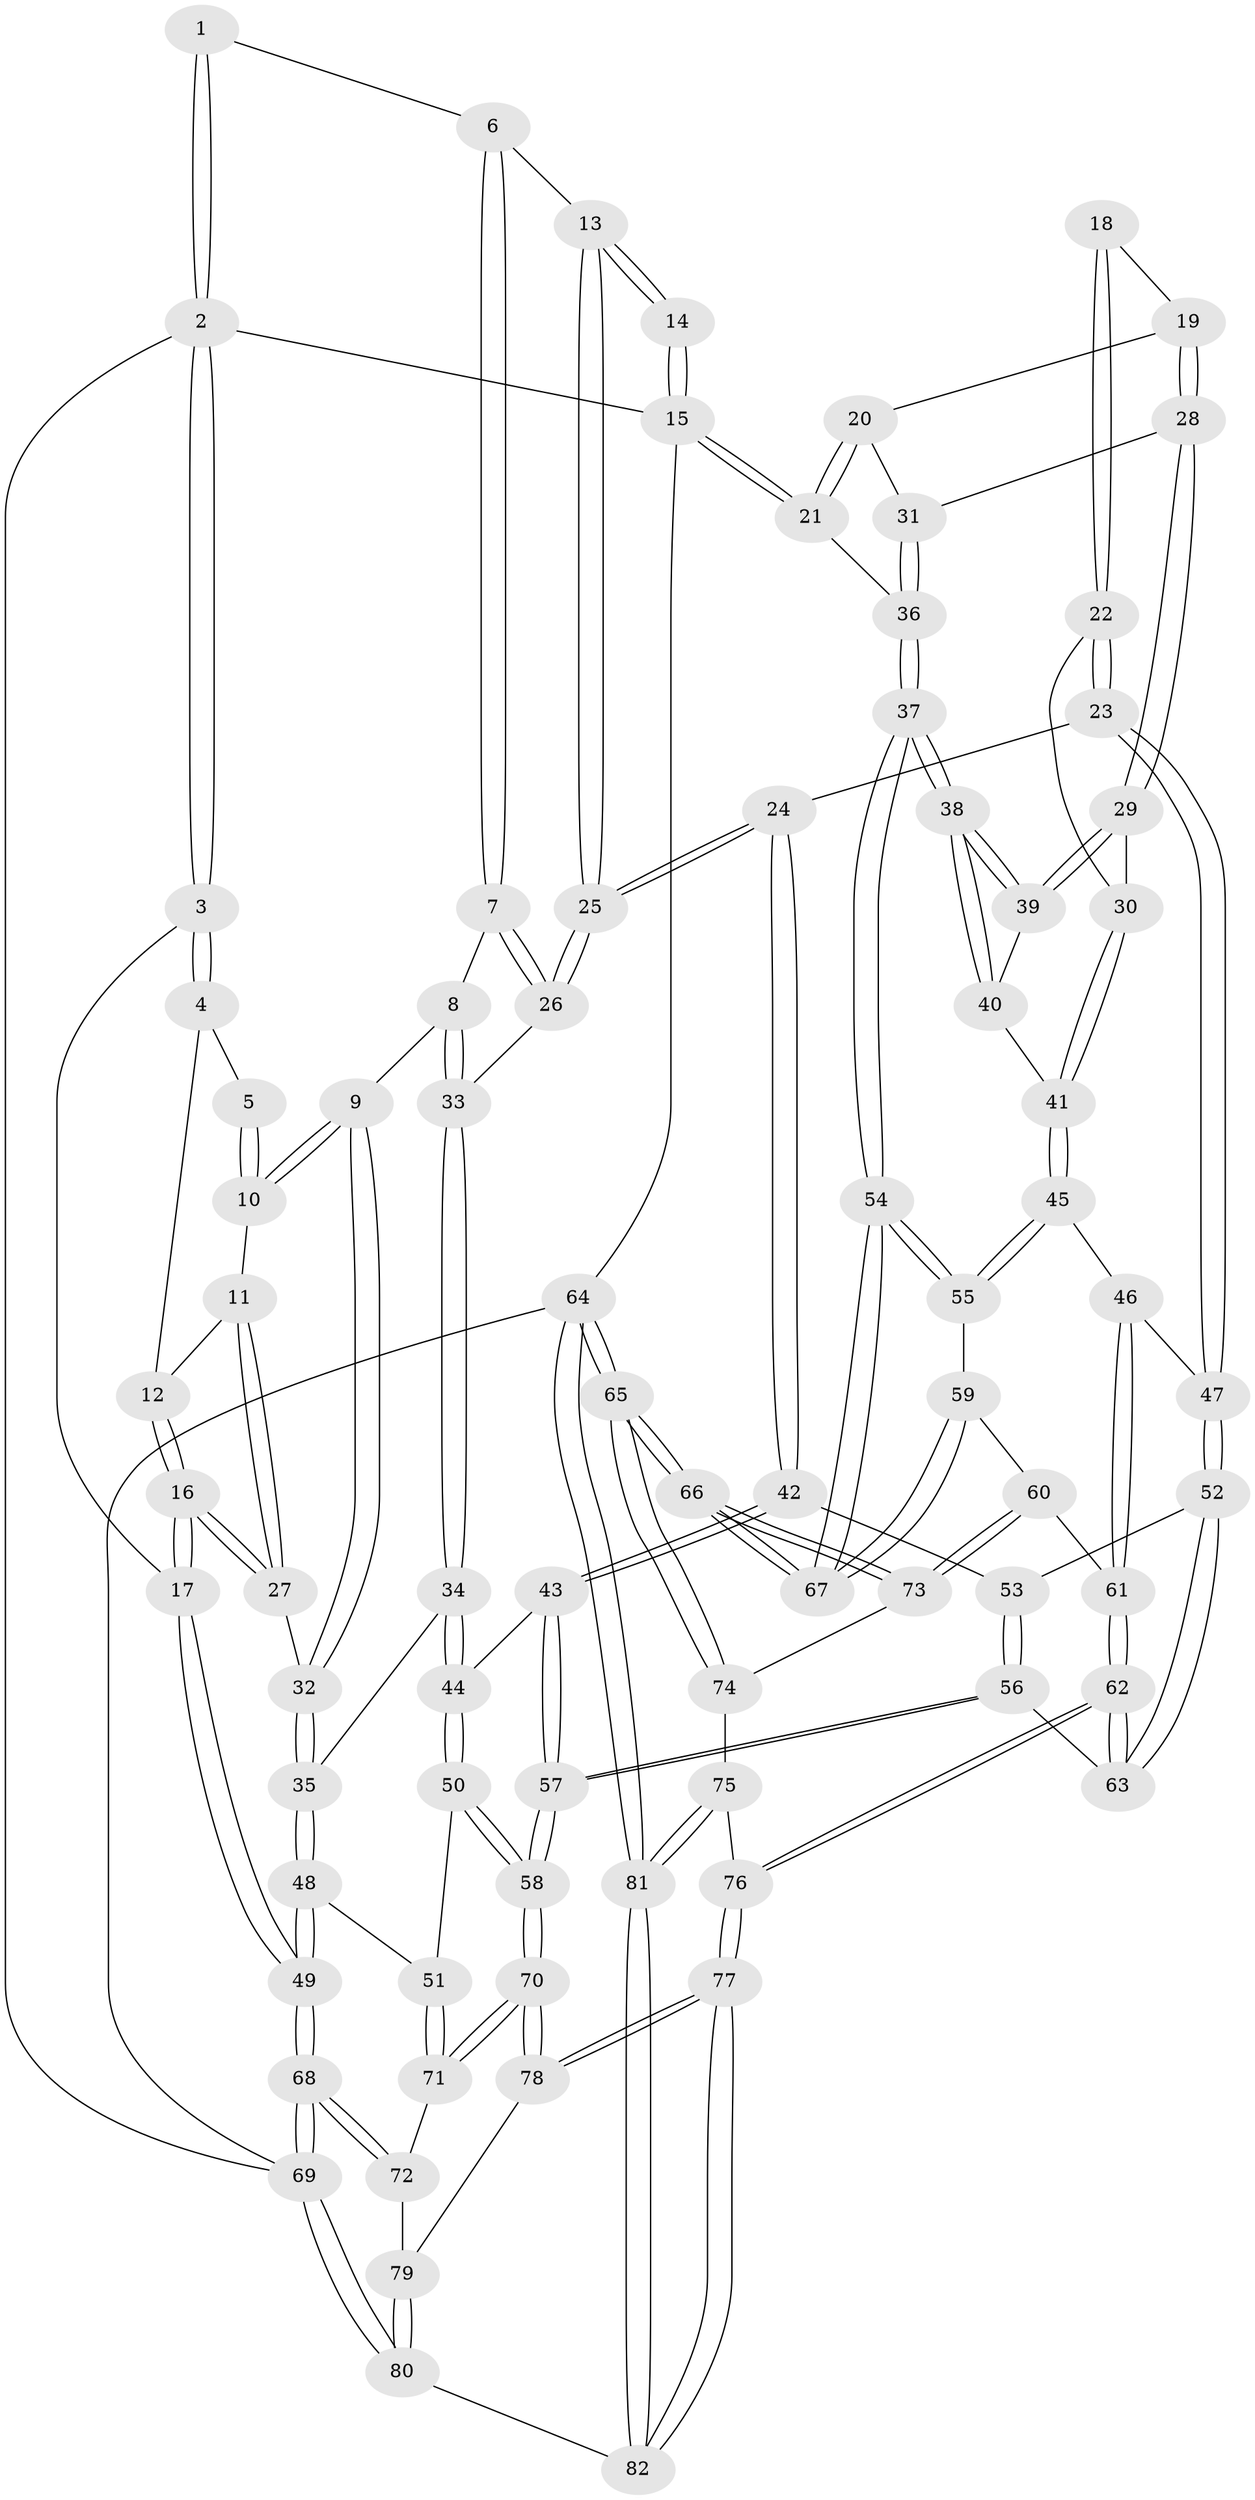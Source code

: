 // Generated by graph-tools (version 1.1) at 2025/38/03/09/25 02:38:32]
// undirected, 82 vertices, 202 edges
graph export_dot {
graph [start="1"]
  node [color=gray90,style=filled];
  1 [pos="+0.2594414938803194+0"];
  2 [pos="+0+0"];
  3 [pos="+0+0"];
  4 [pos="+0.029422746088828385+0.0986189722153936"];
  5 [pos="+0.16985366722580786+0"];
  6 [pos="+0.4068909041199332+0"];
  7 [pos="+0.24100469852371625+0.1722334112512999"];
  8 [pos="+0.17418820381859962+0.20253131293980559"];
  9 [pos="+0.16937312230417237+0.2039097044502026"];
  10 [pos="+0.13031387401058664+0.14097754310116636"];
  11 [pos="+0.10330461144579545+0.14360669374137686"];
  12 [pos="+0.05194775310343603+0.13808413872571335"];
  13 [pos="+0.43250211776870207+0"];
  14 [pos="+0.5979805437238961+0"];
  15 [pos="+1+0"];
  16 [pos="+0+0.315725080292491"];
  17 [pos="+0+0.3421745352147624"];
  18 [pos="+0.6785568456558333+0"];
  19 [pos="+0.8620042603315841+0.11631425878827913"];
  20 [pos="+0.9556748700685176+0.07557597332628775"];
  21 [pos="+1+0"];
  22 [pos="+0.6795017948460297+0.223334165018012"];
  23 [pos="+0.6046998114409222+0.27179567556865525"];
  24 [pos="+0.45188095405233925+0.2675741890841679"];
  25 [pos="+0.43939547337891793+0.24701909462409355"];
  26 [pos="+0.3452352166424344+0.24885694787516613"];
  27 [pos="+0.011486456268938922+0.29059748628466875"];
  28 [pos="+0.8588758177739084+0.23236519337644312"];
  29 [pos="+0.856570055505955+0.2343158312592933"];
  30 [pos="+0.6934608335452794+0.23036224614142586"];
  31 [pos="+0.9559719184641444+0.24860296270320417"];
  32 [pos="+0.1462078395942266+0.2823969185745924"];
  33 [pos="+0.305035998145828+0.2674982144733073"];
  34 [pos="+0.2183983023429855+0.3308129800464997"];
  35 [pos="+0.17658560801497122+0.32157176897274664"];
  36 [pos="+1+0.34029130718087114"];
  37 [pos="+1+0.4469405532973692"];
  38 [pos="+1+0.4180414927026385"];
  39 [pos="+0.8446233335969828+0.32288392234157975"];
  40 [pos="+0.801995792332954+0.3892287321959866"];
  41 [pos="+0.7763436927333757+0.4122341976137173"];
  42 [pos="+0.4267044955200223+0.4113530965660357"];
  43 [pos="+0.368496968339916+0.45257374919307575"];
  44 [pos="+0.32998278688701804+0.45767784242703474"];
  45 [pos="+0.763054989229787+0.44400250331094326"];
  46 [pos="+0.6975373380968608+0.4691465882018162"];
  47 [pos="+0.6652269363883637+0.4700186540271899"];
  48 [pos="+0.09691434611781809+0.5281162769493196"];
  49 [pos="+0+0.5838537482197955"];
  50 [pos="+0.2419368845917585+0.5228900580855522"];
  51 [pos="+0.19300109650382455+0.5471199666182927"];
  52 [pos="+0.6305577654359417+0.49019103390476315"];
  53 [pos="+0.4664874203482845+0.4359706670180461"];
  54 [pos="+1+0.5054513809285928"];
  55 [pos="+0.8793972446453207+0.5297506406798035"];
  56 [pos="+0.5138093295751047+0.6801491154906636"];
  57 [pos="+0.4298556823855215+0.6937292392982506"];
  58 [pos="+0.4216336087803929+0.6997628704676145"];
  59 [pos="+0.80201574034294+0.6753558570583054"];
  60 [pos="+0.79773471816857+0.6777431655462575"];
  61 [pos="+0.7743596624076997+0.6802621521861306"];
  62 [pos="+0.6483541317633494+0.7486682060063776"];
  63 [pos="+0.5752818512310409+0.6830438899861166"];
  64 [pos="+1+1"];
  65 [pos="+1+1"];
  66 [pos="+1+0.84267316043007"];
  67 [pos="+1+0.7644945839184963"];
  68 [pos="+0+0.6202588087027738"];
  69 [pos="+0+1"];
  70 [pos="+0.34160464738172186+0.7783857803012295"];
  71 [pos="+0.25515514196603944+0.7050644776615614"];
  72 [pos="+0.06356508841564892+0.745189920872772"];
  73 [pos="+0.8541806877470921+0.7956607731032334"];
  74 [pos="+0.8015174933096331+0.860455575095244"];
  75 [pos="+0.7227824208563952+0.8834583098597804"];
  76 [pos="+0.6558020798082653+0.8340022726575624"];
  77 [pos="+0.35478795341563013+1"];
  78 [pos="+0.32992927794155713+0.8664158819623623"];
  79 [pos="+0.09977082886836787+0.7916089394370309"];
  80 [pos="+0.141162225913176+1"];
  81 [pos="+0.879557732292262+1"];
  82 [pos="+0.3516053606833435+1"];
  1 -- 2;
  1 -- 2;
  1 -- 6;
  2 -- 3;
  2 -- 3;
  2 -- 15;
  2 -- 69;
  3 -- 4;
  3 -- 4;
  3 -- 17;
  4 -- 5;
  4 -- 12;
  5 -- 10;
  5 -- 10;
  6 -- 7;
  6 -- 7;
  6 -- 13;
  7 -- 8;
  7 -- 26;
  7 -- 26;
  8 -- 9;
  8 -- 33;
  8 -- 33;
  9 -- 10;
  9 -- 10;
  9 -- 32;
  9 -- 32;
  10 -- 11;
  11 -- 12;
  11 -- 27;
  11 -- 27;
  12 -- 16;
  12 -- 16;
  13 -- 14;
  13 -- 14;
  13 -- 25;
  13 -- 25;
  14 -- 15;
  14 -- 15;
  15 -- 21;
  15 -- 21;
  15 -- 64;
  16 -- 17;
  16 -- 17;
  16 -- 27;
  16 -- 27;
  17 -- 49;
  17 -- 49;
  18 -- 19;
  18 -- 22;
  18 -- 22;
  19 -- 20;
  19 -- 28;
  19 -- 28;
  20 -- 21;
  20 -- 21;
  20 -- 31;
  21 -- 36;
  22 -- 23;
  22 -- 23;
  22 -- 30;
  23 -- 24;
  23 -- 47;
  23 -- 47;
  24 -- 25;
  24 -- 25;
  24 -- 42;
  24 -- 42;
  25 -- 26;
  25 -- 26;
  26 -- 33;
  27 -- 32;
  28 -- 29;
  28 -- 29;
  28 -- 31;
  29 -- 30;
  29 -- 39;
  29 -- 39;
  30 -- 41;
  30 -- 41;
  31 -- 36;
  31 -- 36;
  32 -- 35;
  32 -- 35;
  33 -- 34;
  33 -- 34;
  34 -- 35;
  34 -- 44;
  34 -- 44;
  35 -- 48;
  35 -- 48;
  36 -- 37;
  36 -- 37;
  37 -- 38;
  37 -- 38;
  37 -- 54;
  37 -- 54;
  38 -- 39;
  38 -- 39;
  38 -- 40;
  38 -- 40;
  39 -- 40;
  40 -- 41;
  41 -- 45;
  41 -- 45;
  42 -- 43;
  42 -- 43;
  42 -- 53;
  43 -- 44;
  43 -- 57;
  43 -- 57;
  44 -- 50;
  44 -- 50;
  45 -- 46;
  45 -- 55;
  45 -- 55;
  46 -- 47;
  46 -- 61;
  46 -- 61;
  47 -- 52;
  47 -- 52;
  48 -- 49;
  48 -- 49;
  48 -- 51;
  49 -- 68;
  49 -- 68;
  50 -- 51;
  50 -- 58;
  50 -- 58;
  51 -- 71;
  51 -- 71;
  52 -- 53;
  52 -- 63;
  52 -- 63;
  53 -- 56;
  53 -- 56;
  54 -- 55;
  54 -- 55;
  54 -- 67;
  54 -- 67;
  55 -- 59;
  56 -- 57;
  56 -- 57;
  56 -- 63;
  57 -- 58;
  57 -- 58;
  58 -- 70;
  58 -- 70;
  59 -- 60;
  59 -- 67;
  59 -- 67;
  60 -- 61;
  60 -- 73;
  60 -- 73;
  61 -- 62;
  61 -- 62;
  62 -- 63;
  62 -- 63;
  62 -- 76;
  62 -- 76;
  64 -- 65;
  64 -- 65;
  64 -- 81;
  64 -- 81;
  64 -- 69;
  65 -- 66;
  65 -- 66;
  65 -- 74;
  65 -- 74;
  66 -- 67;
  66 -- 67;
  66 -- 73;
  66 -- 73;
  68 -- 69;
  68 -- 69;
  68 -- 72;
  68 -- 72;
  69 -- 80;
  69 -- 80;
  70 -- 71;
  70 -- 71;
  70 -- 78;
  70 -- 78;
  71 -- 72;
  72 -- 79;
  73 -- 74;
  74 -- 75;
  75 -- 76;
  75 -- 81;
  75 -- 81;
  76 -- 77;
  76 -- 77;
  77 -- 78;
  77 -- 78;
  77 -- 82;
  77 -- 82;
  78 -- 79;
  79 -- 80;
  79 -- 80;
  80 -- 82;
  81 -- 82;
  81 -- 82;
}
